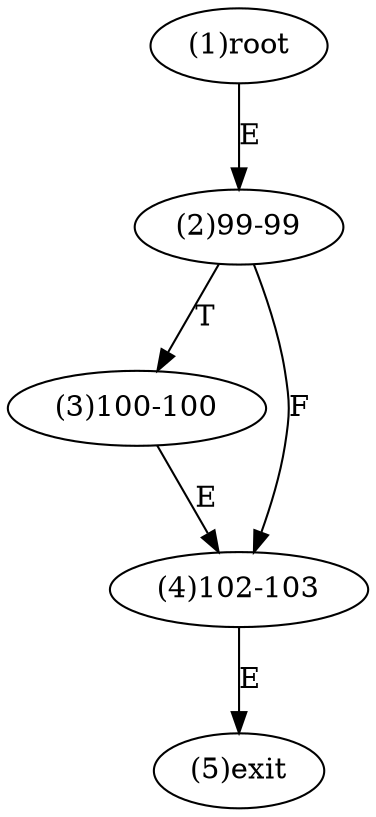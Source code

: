 digraph "" { 
1[ label="(1)root"];
2[ label="(2)99-99"];
3[ label="(3)100-100"];
4[ label="(4)102-103"];
5[ label="(5)exit"];
1->2[ label="E"];
2->4[ label="F"];
2->3[ label="T"];
3->4[ label="E"];
4->5[ label="E"];
}